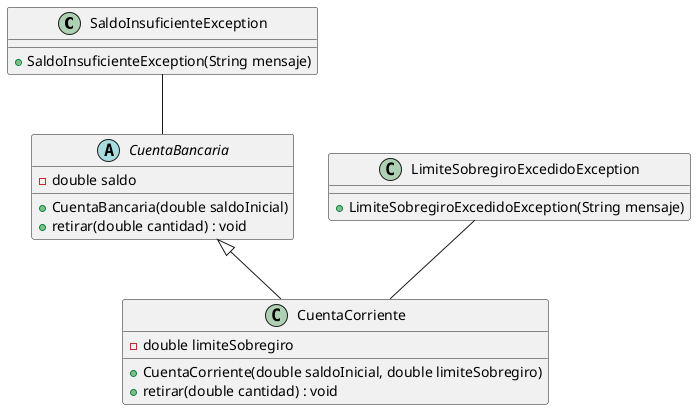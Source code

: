 @startuml

class SaldoInsuficienteException {
    + SaldoInsuficienteException(String mensaje)
}

class LimiteSobregiroExcedidoException {
    + LimiteSobregiroExcedidoException(String mensaje)
}

abstract class CuentaBancaria {
    - double saldo
    + CuentaBancaria(double saldoInicial)
    + retirar(double cantidad) : void
}

class CuentaCorriente {
    - double limiteSobregiro
    + CuentaCorriente(double saldoInicial, double limiteSobregiro)
    + retirar(double cantidad) : void
}

CuentaBancaria <|-- CuentaCorriente
SaldoInsuficienteException -- CuentaBancaria
LimiteSobregiroExcedidoException -- CuentaCorriente

@enduml
